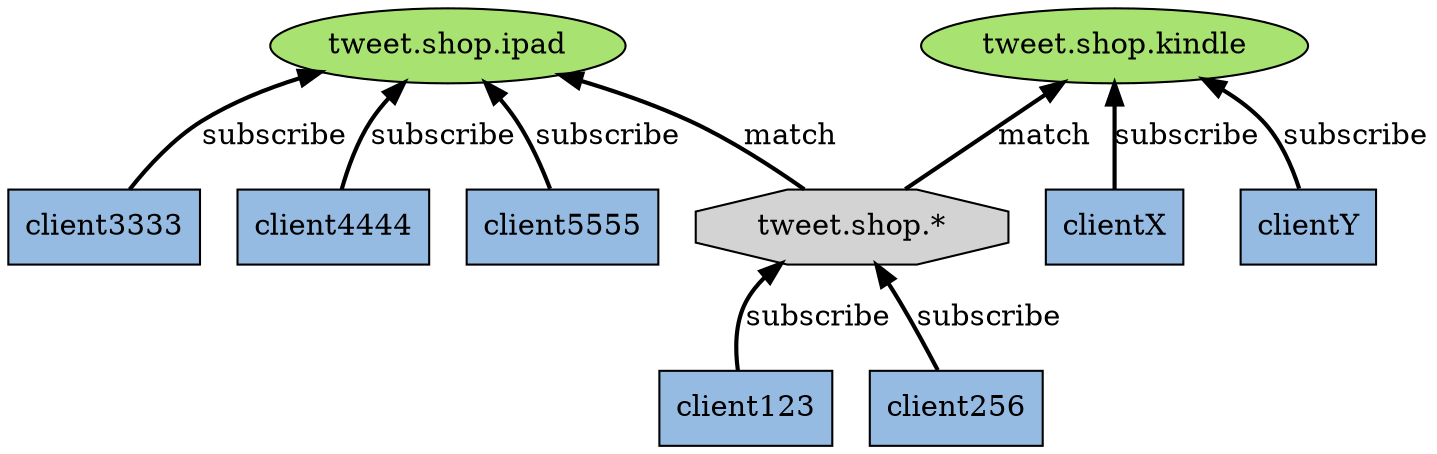 digraph pattern_relation {
    
    rankdir = BT;

    node [style = filled];
    edge [style = bold];

    kindle [label = "tweet.shop.kindle", fillcolor = "#A8E270"];

    ipad [label = "tweet.shop.ipad", fillcolor = "#A8E270"];

    node [shape = octagon];
    pattern [label = "tweet.shop.*"];

    pattern -> kindle [label = "match"];
    pattern -> ipad [label = "match"];

    node [shape = box];

    client123 [fillcolor = "#95BBE3"];
    client256 [fillcolor = "#95BBE3"];

    clientX [fillcolor = "#95BBE3"];
    clientY [fillcolor = "#95BBE3"];

    client3333 [fillcolor = "#95BBE3"];
    client4444 [fillcolor = "#95BBE3"];
    client5555 [fillcolor = "#95BBE3"];

    client123 -> pattern [label = "subscribe"];
    client256 -> pattern [label = "subscribe"];

    clientX -> kindle [label = "subscribe"];
    clientY -> kindle [label = "subscribe"];

    client3333 -> ipad [label = "subscribe"];
    client4444 -> ipad [label = "subscribe"];
    client5555 -> ipad [label = "subscribe"];
}
